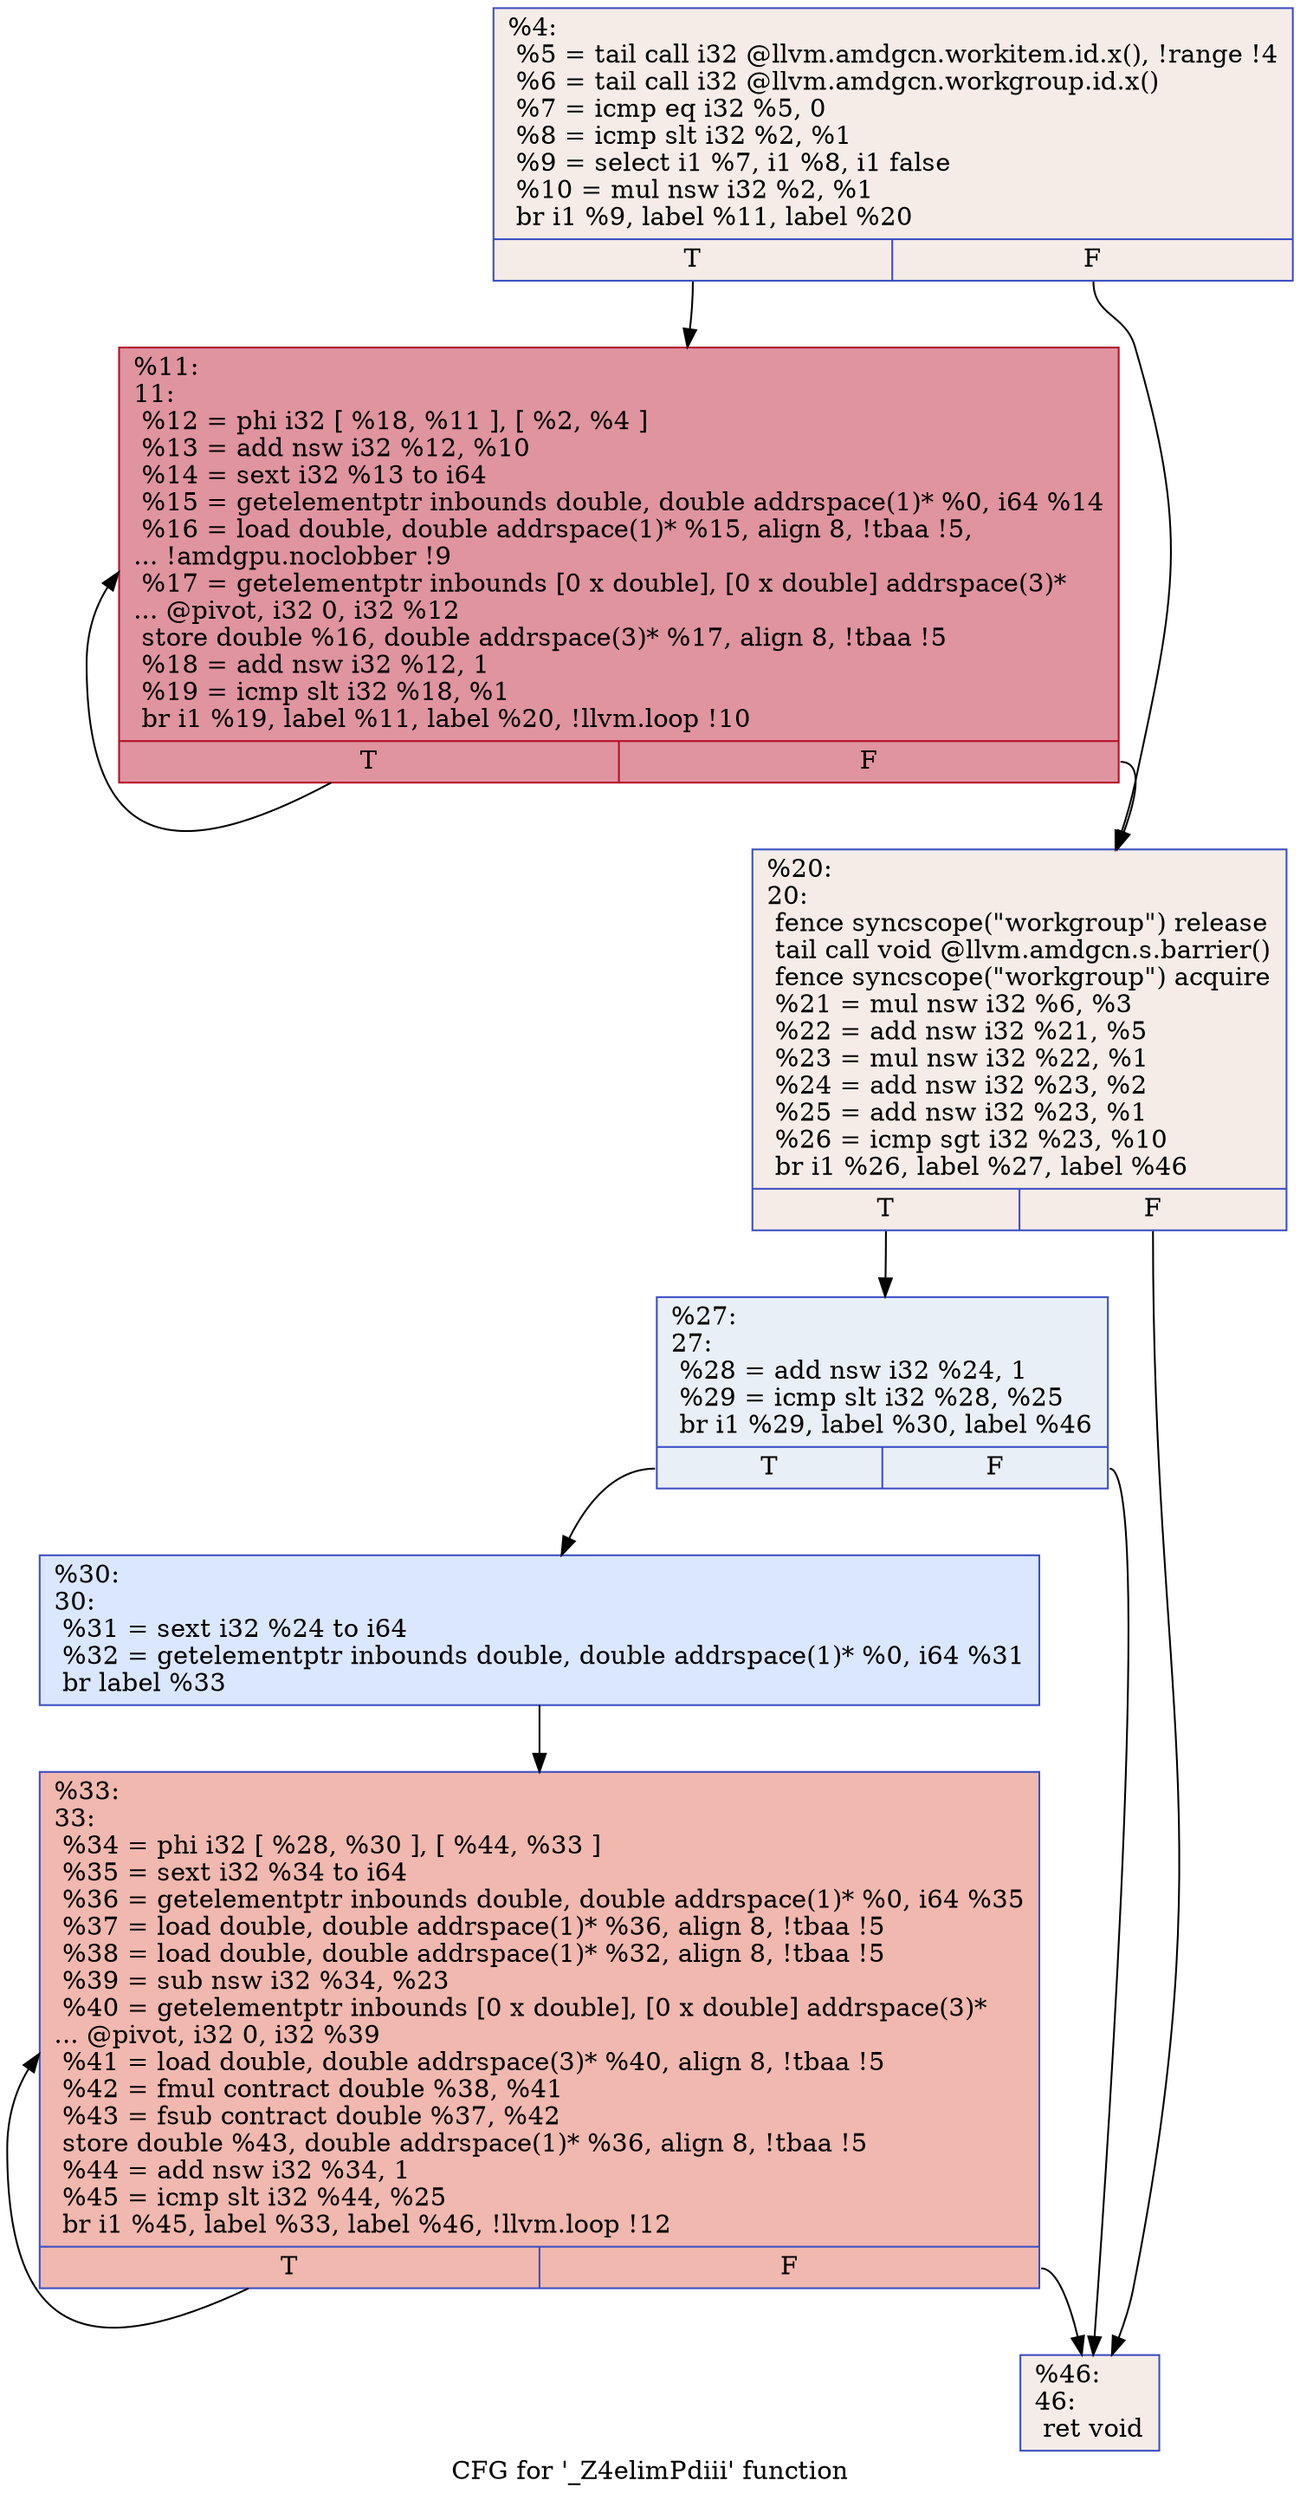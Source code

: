 digraph "CFG for '_Z4elimPdiii' function" {
	label="CFG for '_Z4elimPdiii' function";

	Node0x58b0c10 [shape=record,color="#3d50c3ff", style=filled, fillcolor="#ead5c970",label="{%4:\l  %5 = tail call i32 @llvm.amdgcn.workitem.id.x(), !range !4\l  %6 = tail call i32 @llvm.amdgcn.workgroup.id.x()\l  %7 = icmp eq i32 %5, 0\l  %8 = icmp slt i32 %2, %1\l  %9 = select i1 %7, i1 %8, i1 false\l  %10 = mul nsw i32 %2, %1\l  br i1 %9, label %11, label %20\l|{<s0>T|<s1>F}}"];
	Node0x58b0c10:s0 -> Node0x58b0ca0;
	Node0x58b0c10:s1 -> Node0x58b2520;
	Node0x58b0ca0 [shape=record,color="#b70d28ff", style=filled, fillcolor="#b70d2870",label="{%11:\l11:                                               \l  %12 = phi i32 [ %18, %11 ], [ %2, %4 ]\l  %13 = add nsw i32 %12, %10\l  %14 = sext i32 %13 to i64\l  %15 = getelementptr inbounds double, double addrspace(1)* %0, i64 %14\l  %16 = load double, double addrspace(1)* %15, align 8, !tbaa !5,\l... !amdgpu.noclobber !9\l  %17 = getelementptr inbounds [0 x double], [0 x double] addrspace(3)*\l... @pivot, i32 0, i32 %12\l  store double %16, double addrspace(3)* %17, align 8, !tbaa !5\l  %18 = add nsw i32 %12, 1\l  %19 = icmp slt i32 %18, %1\l  br i1 %19, label %11, label %20, !llvm.loop !10\l|{<s0>T|<s1>F}}"];
	Node0x58b0ca0:s0 -> Node0x58b0ca0;
	Node0x58b0ca0:s1 -> Node0x58b2520;
	Node0x58b2520 [shape=record,color="#3d50c3ff", style=filled, fillcolor="#ead5c970",label="{%20:\l20:                                               \l  fence syncscope(\"workgroup\") release\l  tail call void @llvm.amdgcn.s.barrier()\l  fence syncscope(\"workgroup\") acquire\l  %21 = mul nsw i32 %6, %3\l  %22 = add nsw i32 %21, %5\l  %23 = mul nsw i32 %22, %1\l  %24 = add nsw i32 %23, %2\l  %25 = add nsw i32 %23, %1\l  %26 = icmp sgt i32 %23, %10\l  br i1 %26, label %27, label %46\l|{<s0>T|<s1>F}}"];
	Node0x58b2520:s0 -> Node0x58b3da0;
	Node0x58b2520:s1 -> Node0x58b3df0;
	Node0x58b3da0 [shape=record,color="#3d50c3ff", style=filled, fillcolor="#cedaeb70",label="{%27:\l27:                                               \l  %28 = add nsw i32 %24, 1\l  %29 = icmp slt i32 %28, %25\l  br i1 %29, label %30, label %46\l|{<s0>T|<s1>F}}"];
	Node0x58b3da0:s0 -> Node0x58b4050;
	Node0x58b3da0:s1 -> Node0x58b3df0;
	Node0x58b4050 [shape=record,color="#3d50c3ff", style=filled, fillcolor="#abc8fd70",label="{%30:\l30:                                               \l  %31 = sext i32 %24 to i64\l  %32 = getelementptr inbounds double, double addrspace(1)* %0, i64 %31\l  br label %33\l}"];
	Node0x58b4050 -> Node0x58b2cb0;
	Node0x58b2cb0 [shape=record,color="#3d50c3ff", style=filled, fillcolor="#dc5d4a70",label="{%33:\l33:                                               \l  %34 = phi i32 [ %28, %30 ], [ %44, %33 ]\l  %35 = sext i32 %34 to i64\l  %36 = getelementptr inbounds double, double addrspace(1)* %0, i64 %35\l  %37 = load double, double addrspace(1)* %36, align 8, !tbaa !5\l  %38 = load double, double addrspace(1)* %32, align 8, !tbaa !5\l  %39 = sub nsw i32 %34, %23\l  %40 = getelementptr inbounds [0 x double], [0 x double] addrspace(3)*\l... @pivot, i32 0, i32 %39\l  %41 = load double, double addrspace(3)* %40, align 8, !tbaa !5\l  %42 = fmul contract double %38, %41\l  %43 = fsub contract double %37, %42\l  store double %43, double addrspace(1)* %36, align 8, !tbaa !5\l  %44 = add nsw i32 %34, 1\l  %45 = icmp slt i32 %44, %25\l  br i1 %45, label %33, label %46, !llvm.loop !12\l|{<s0>T|<s1>F}}"];
	Node0x58b2cb0:s0 -> Node0x58b2cb0;
	Node0x58b2cb0:s1 -> Node0x58b3df0;
	Node0x58b3df0 [shape=record,color="#3d50c3ff", style=filled, fillcolor="#ead5c970",label="{%46:\l46:                                               \l  ret void\l}"];
}
